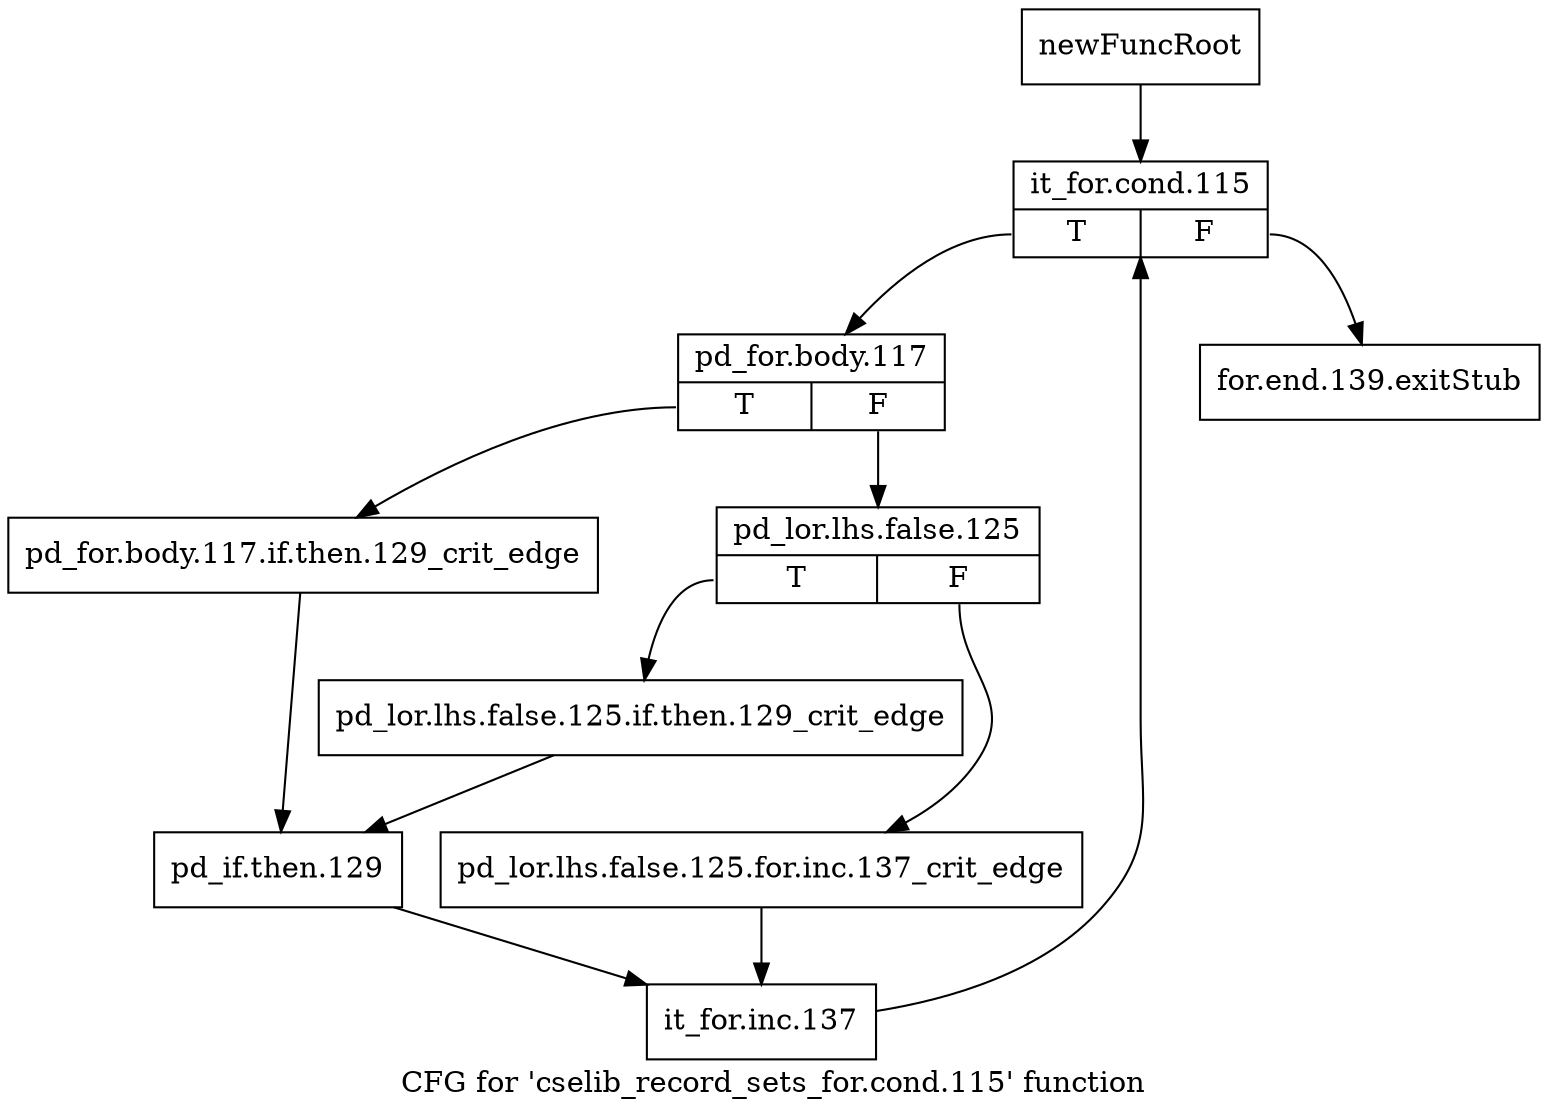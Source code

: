 digraph "CFG for 'cselib_record_sets_for.cond.115' function" {
	label="CFG for 'cselib_record_sets_for.cond.115' function";

	Node0xaa0e5b0 [shape=record,label="{newFuncRoot}"];
	Node0xaa0e5b0 -> Node0xaa164d0;
	Node0xaa16480 [shape=record,label="{for.end.139.exitStub}"];
	Node0xaa164d0 [shape=record,label="{it_for.cond.115|{<s0>T|<s1>F}}"];
	Node0xaa164d0:s0 -> Node0xaa16520;
	Node0xaa164d0:s1 -> Node0xaa16480;
	Node0xaa16520 [shape=record,label="{pd_for.body.117|{<s0>T|<s1>F}}"];
	Node0xaa16520:s0 -> Node0xaa16660;
	Node0xaa16520:s1 -> Node0xaa16570;
	Node0xaa16570 [shape=record,label="{pd_lor.lhs.false.125|{<s0>T|<s1>F}}"];
	Node0xaa16570:s0 -> Node0xaa16610;
	Node0xaa16570:s1 -> Node0xaa165c0;
	Node0xaa165c0 [shape=record,label="{pd_lor.lhs.false.125.for.inc.137_crit_edge}"];
	Node0xaa165c0 -> Node0xaa16700;
	Node0xaa16610 [shape=record,label="{pd_lor.lhs.false.125.if.then.129_crit_edge}"];
	Node0xaa16610 -> Node0xaa166b0;
	Node0xaa16660 [shape=record,label="{pd_for.body.117.if.then.129_crit_edge}"];
	Node0xaa16660 -> Node0xaa166b0;
	Node0xaa166b0 [shape=record,label="{pd_if.then.129}"];
	Node0xaa166b0 -> Node0xaa16700;
	Node0xaa16700 [shape=record,label="{it_for.inc.137}"];
	Node0xaa16700 -> Node0xaa164d0;
}
